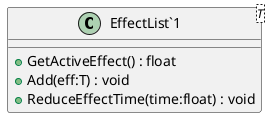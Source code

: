 @startuml
class "EffectList`1"<T> {
    + GetActiveEffect() : float
    + Add(eff:T) : void
    + ReduceEffectTime(time:float) : void
}
@enduml
